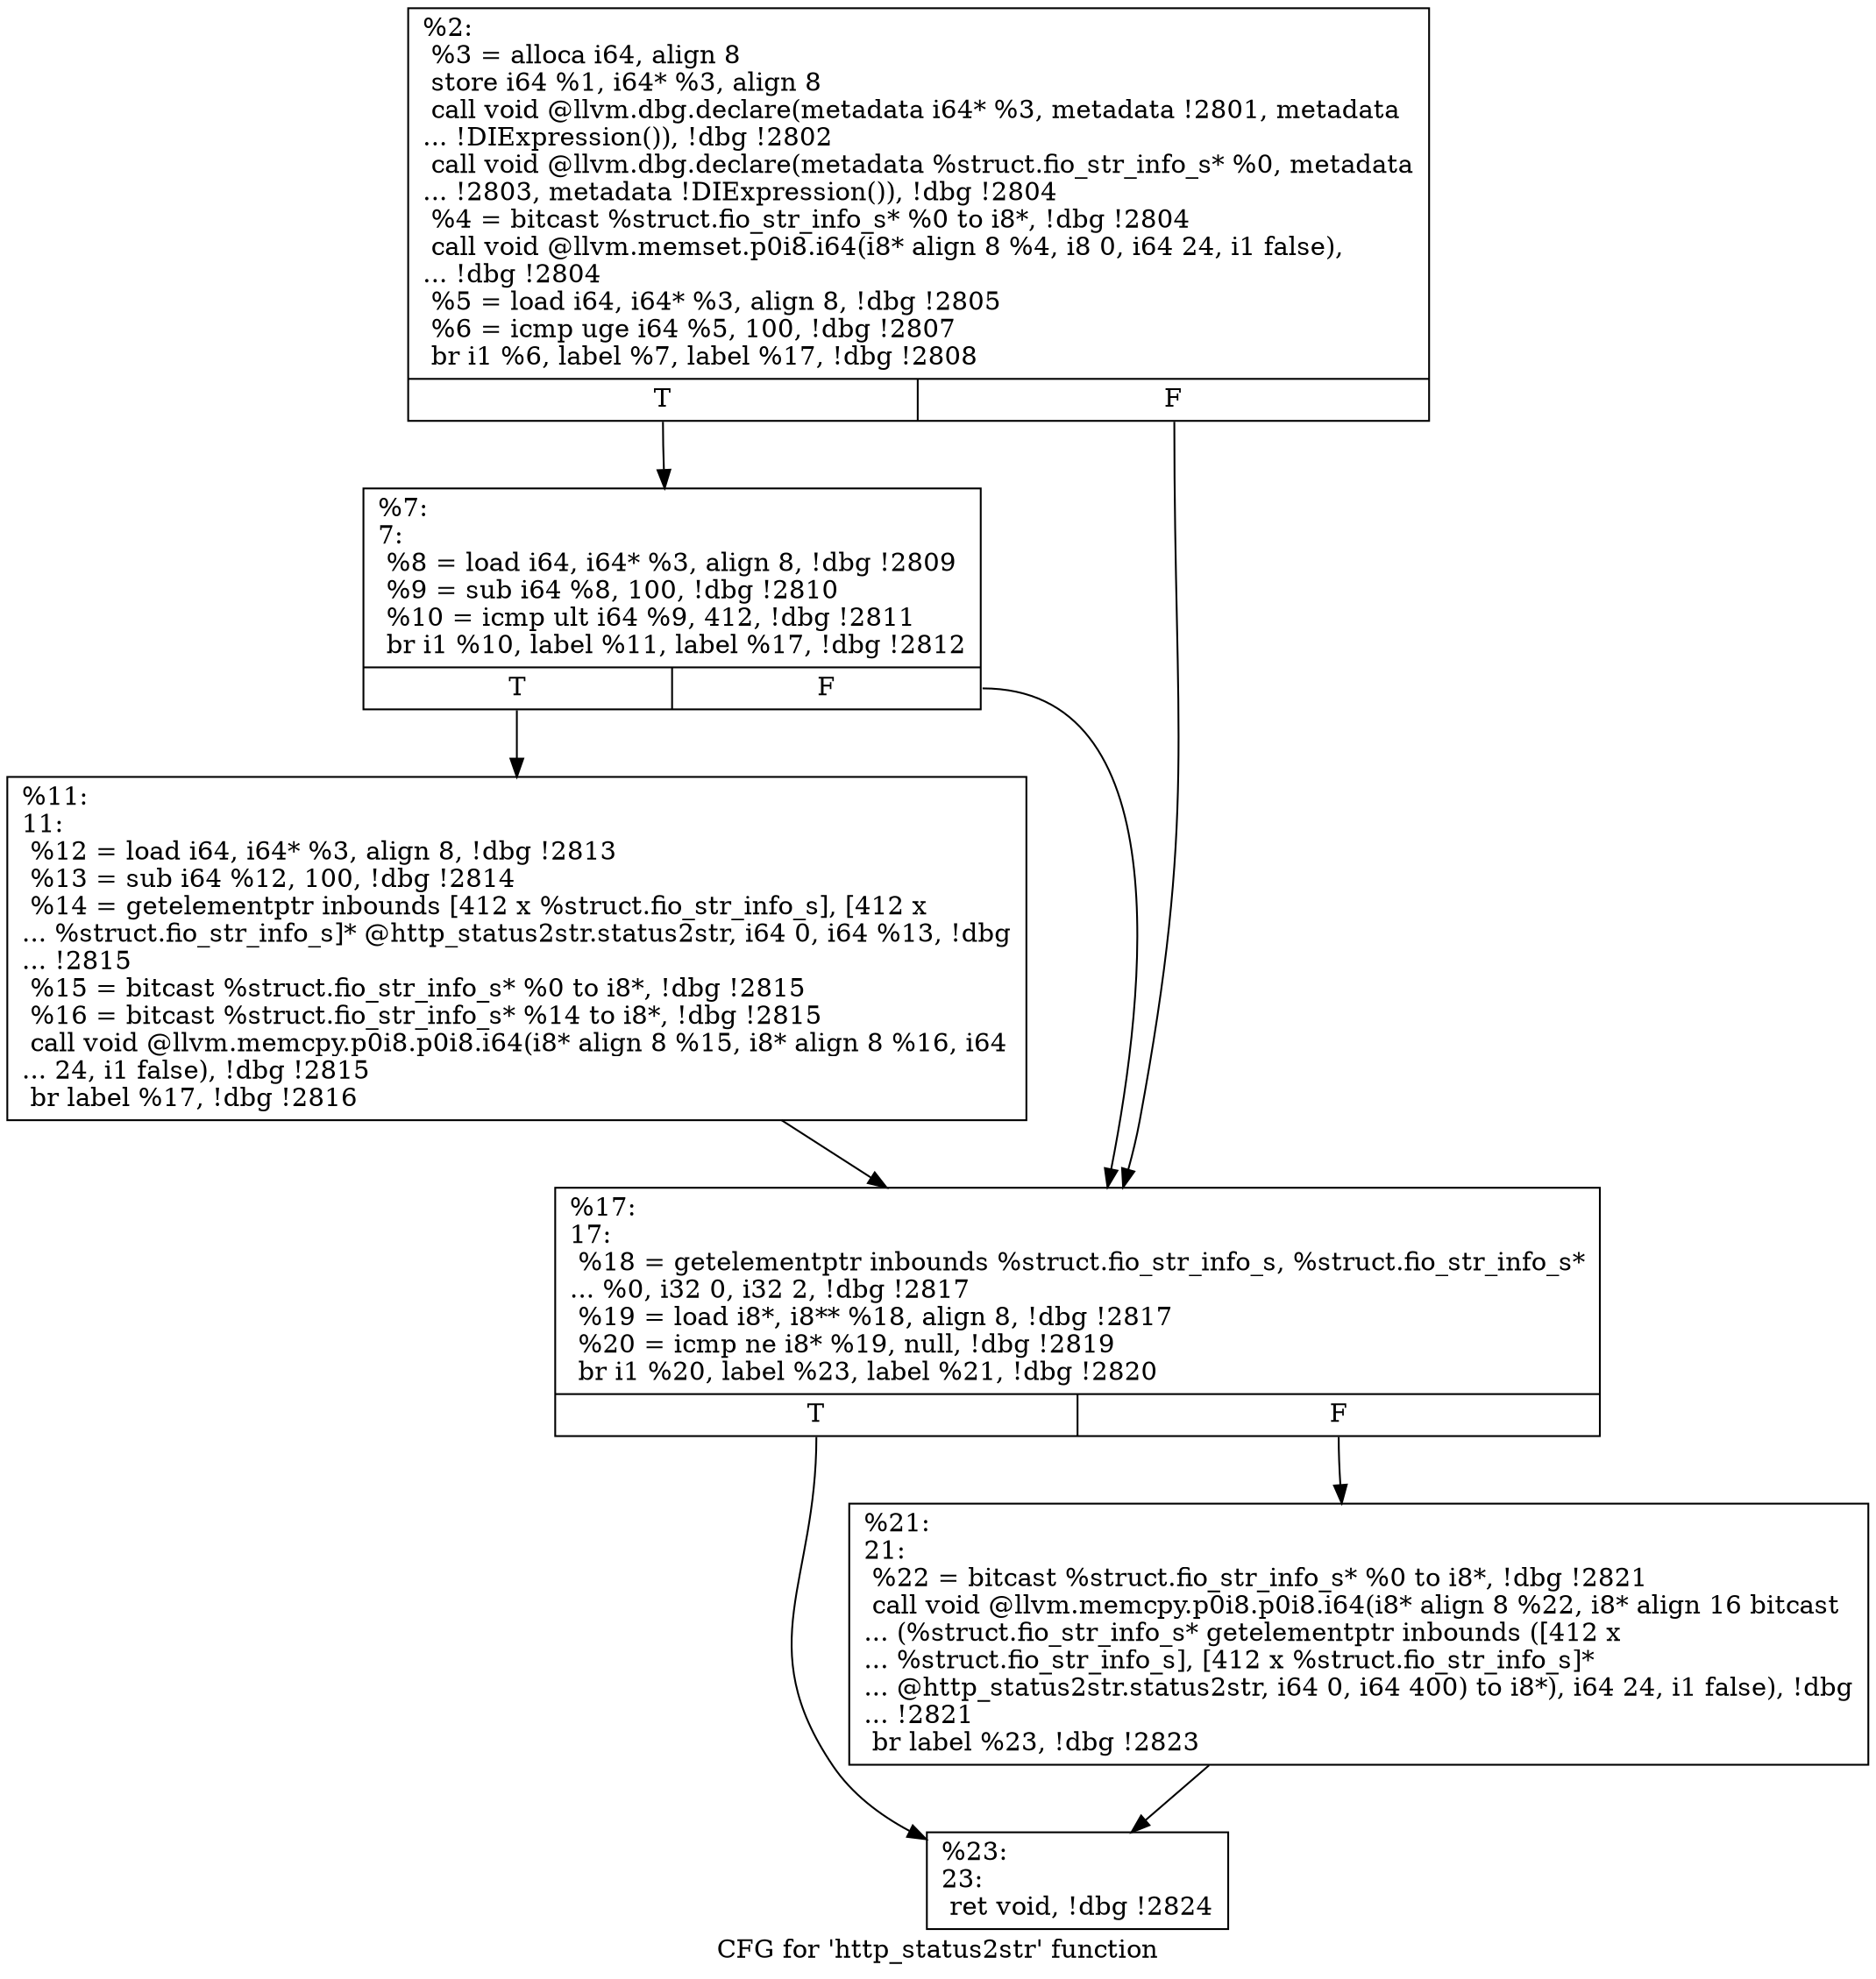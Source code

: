 digraph "CFG for 'http_status2str' function" {
	label="CFG for 'http_status2str' function";

	Node0x55685232eab0 [shape=record,label="{%2:\l  %3 = alloca i64, align 8\l  store i64 %1, i64* %3, align 8\l  call void @llvm.dbg.declare(metadata i64* %3, metadata !2801, metadata\l... !DIExpression()), !dbg !2802\l  call void @llvm.dbg.declare(metadata %struct.fio_str_info_s* %0, metadata\l... !2803, metadata !DIExpression()), !dbg !2804\l  %4 = bitcast %struct.fio_str_info_s* %0 to i8*, !dbg !2804\l  call void @llvm.memset.p0i8.i64(i8* align 8 %4, i8 0, i64 24, i1 false),\l... !dbg !2804\l  %5 = load i64, i64* %3, align 8, !dbg !2805\l  %6 = icmp uge i64 %5, 100, !dbg !2807\l  br i1 %6, label %7, label %17, !dbg !2808\l|{<s0>T|<s1>F}}"];
	Node0x55685232eab0:s0 -> Node0x556852333970;
	Node0x55685232eab0:s1 -> Node0x556852333a10;
	Node0x556852333970 [shape=record,label="{%7:\l7:                                                \l  %8 = load i64, i64* %3, align 8, !dbg !2809\l  %9 = sub i64 %8, 100, !dbg !2810\l  %10 = icmp ult i64 %9, 412, !dbg !2811\l  br i1 %10, label %11, label %17, !dbg !2812\l|{<s0>T|<s1>F}}"];
	Node0x556852333970:s0 -> Node0x5568523339c0;
	Node0x556852333970:s1 -> Node0x556852333a10;
	Node0x5568523339c0 [shape=record,label="{%11:\l11:                                               \l  %12 = load i64, i64* %3, align 8, !dbg !2813\l  %13 = sub i64 %12, 100, !dbg !2814\l  %14 = getelementptr inbounds [412 x %struct.fio_str_info_s], [412 x\l... %struct.fio_str_info_s]* @http_status2str.status2str, i64 0, i64 %13, !dbg\l... !2815\l  %15 = bitcast %struct.fio_str_info_s* %0 to i8*, !dbg !2815\l  %16 = bitcast %struct.fio_str_info_s* %14 to i8*, !dbg !2815\l  call void @llvm.memcpy.p0i8.p0i8.i64(i8* align 8 %15, i8* align 8 %16, i64\l... 24, i1 false), !dbg !2815\l  br label %17, !dbg !2816\l}"];
	Node0x5568523339c0 -> Node0x556852333a10;
	Node0x556852333a10 [shape=record,label="{%17:\l17:                                               \l  %18 = getelementptr inbounds %struct.fio_str_info_s, %struct.fio_str_info_s*\l... %0, i32 0, i32 2, !dbg !2817\l  %19 = load i8*, i8** %18, align 8, !dbg !2817\l  %20 = icmp ne i8* %19, null, !dbg !2819\l  br i1 %20, label %23, label %21, !dbg !2820\l|{<s0>T|<s1>F}}"];
	Node0x556852333a10:s0 -> Node0x556852333ab0;
	Node0x556852333a10:s1 -> Node0x556852333a60;
	Node0x556852333a60 [shape=record,label="{%21:\l21:                                               \l  %22 = bitcast %struct.fio_str_info_s* %0 to i8*, !dbg !2821\l  call void @llvm.memcpy.p0i8.p0i8.i64(i8* align 8 %22, i8* align 16 bitcast\l... (%struct.fio_str_info_s* getelementptr inbounds ([412 x\l... %struct.fio_str_info_s], [412 x %struct.fio_str_info_s]*\l... @http_status2str.status2str, i64 0, i64 400) to i8*), i64 24, i1 false), !dbg\l... !2821\l  br label %23, !dbg !2823\l}"];
	Node0x556852333a60 -> Node0x556852333ab0;
	Node0x556852333ab0 [shape=record,label="{%23:\l23:                                               \l  ret void, !dbg !2824\l}"];
}
